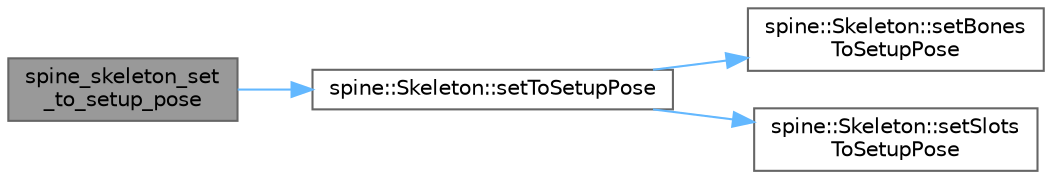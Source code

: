 digraph "spine_skeleton_set_to_setup_pose"
{
 // LATEX_PDF_SIZE
  bgcolor="transparent";
  edge [fontname=Helvetica,fontsize=10,labelfontname=Helvetica,labelfontsize=10];
  node [fontname=Helvetica,fontsize=10,shape=box,height=0.2,width=0.4];
  rankdir="LR";
  Node1 [id="Node000001",label="spine_skeleton_set\l_to_setup_pose",height=0.2,width=0.4,color="gray40", fillcolor="grey60", style="filled", fontcolor="black",tooltip=" "];
  Node1 -> Node2 [id="edge4_Node000001_Node000002",color="steelblue1",style="solid",tooltip=" "];
  Node2 [id="Node000002",label="spine::Skeleton::setToSetupPose",height=0.2,width=0.4,color="grey40", fillcolor="white", style="filled",URL="$classspine_1_1_skeleton.html#a18dbe6ff8dc5ffd5bc24150e528350ad",tooltip="Sets the bones, constraints, and slots to their setup pose values."];
  Node2 -> Node3 [id="edge5_Node000002_Node000003",color="steelblue1",style="solid",tooltip=" "];
  Node3 [id="Node000003",label="spine::Skeleton::setBones\lToSetupPose",height=0.2,width=0.4,color="grey40", fillcolor="white", style="filled",URL="$classspine_1_1_skeleton.html#a36596579536e260c2feda58e3e62acfa",tooltip="Sets the bones and constraints to their setup pose values."];
  Node2 -> Node4 [id="edge6_Node000002_Node000004",color="steelblue1",style="solid",tooltip=" "];
  Node4 [id="Node000004",label="spine::Skeleton::setSlots\lToSetupPose",height=0.2,width=0.4,color="grey40", fillcolor="white", style="filled",URL="$classspine_1_1_skeleton.html#a72a657d5d87a2a81b8d15e64abd11628",tooltip=" "];
}
